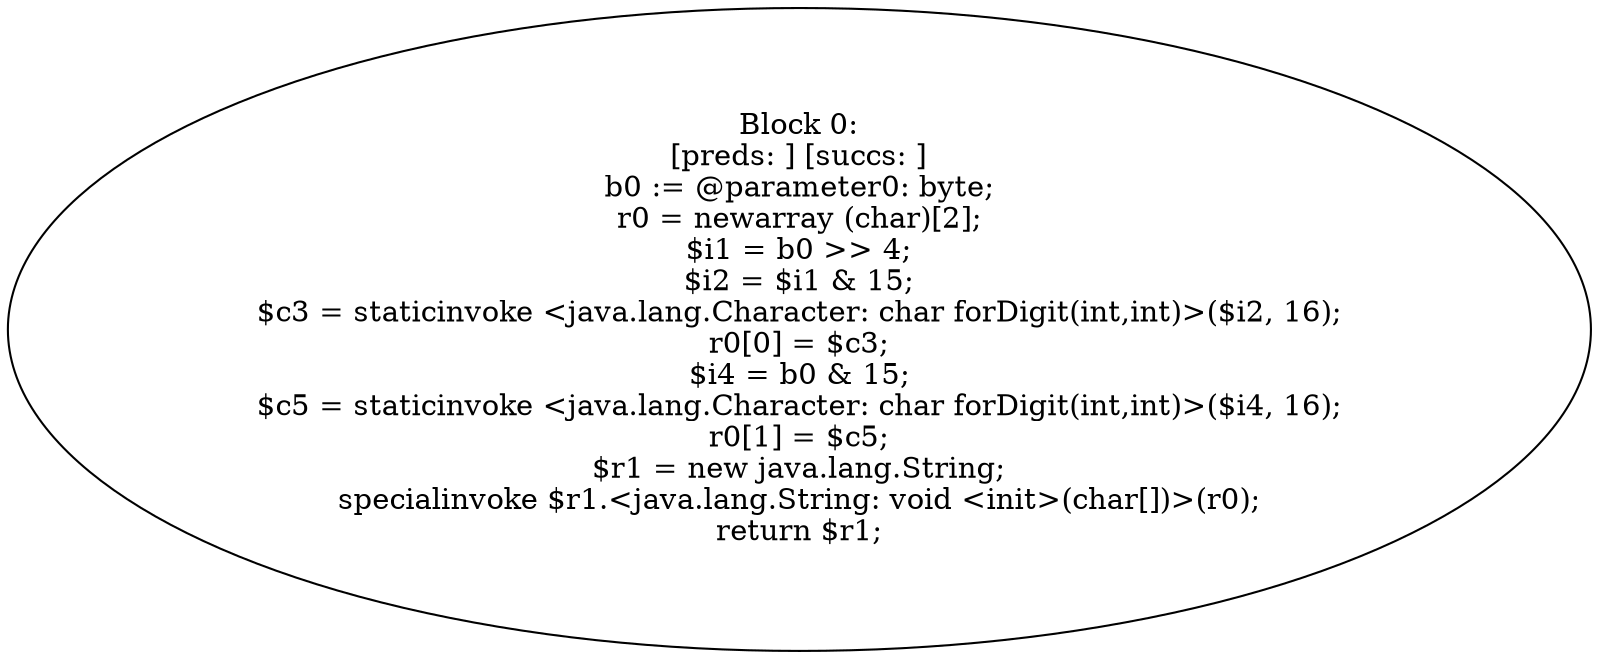 digraph "unitGraph" {
    "Block 0:
[preds: ] [succs: ]
b0 := @parameter0: byte;
r0 = newarray (char)[2];
$i1 = b0 >> 4;
$i2 = $i1 & 15;
$c3 = staticinvoke <java.lang.Character: char forDigit(int,int)>($i2, 16);
r0[0] = $c3;
$i4 = b0 & 15;
$c5 = staticinvoke <java.lang.Character: char forDigit(int,int)>($i4, 16);
r0[1] = $c5;
$r1 = new java.lang.String;
specialinvoke $r1.<java.lang.String: void <init>(char[])>(r0);
return $r1;
"
}
